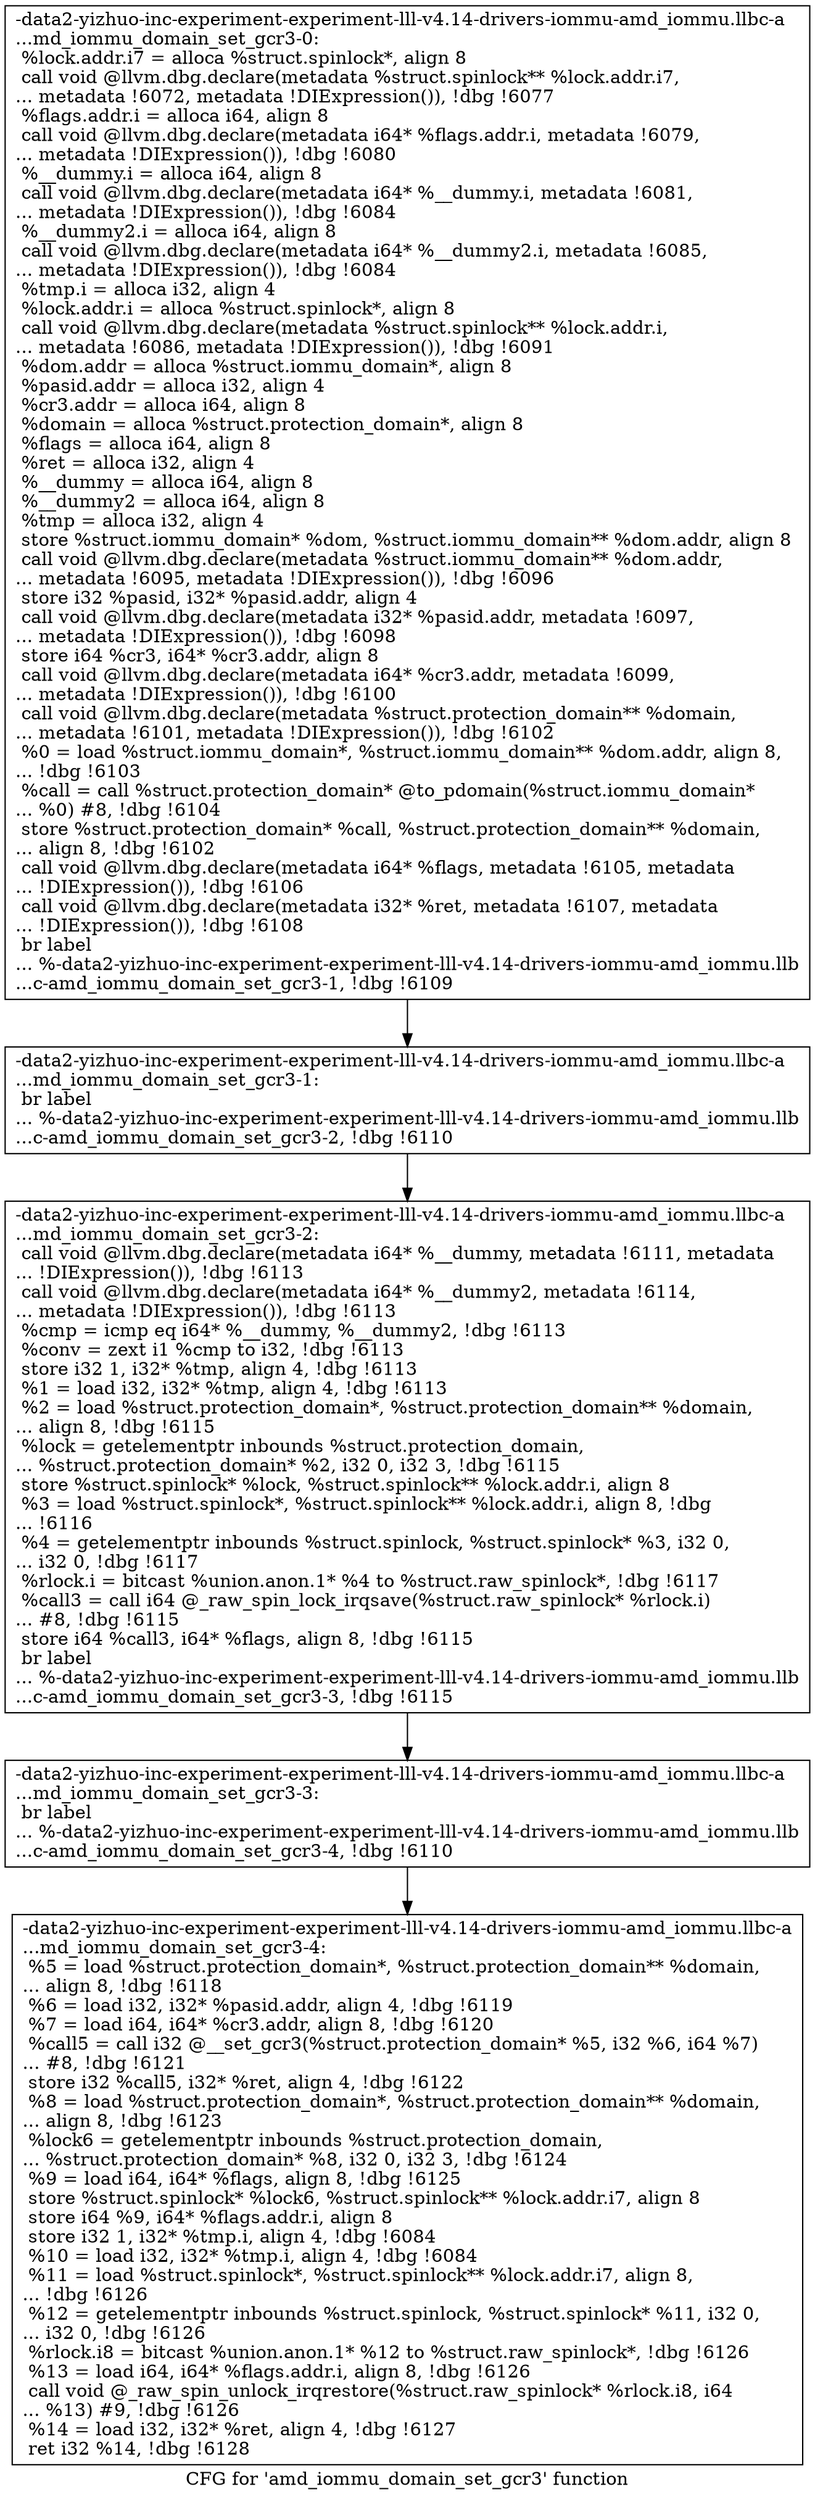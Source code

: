 digraph "CFG for 'amd_iommu_domain_set_gcr3' function" {
	label="CFG for 'amd_iommu_domain_set_gcr3' function";

	Node0x561b946568f0 [shape=record,label="{-data2-yizhuo-inc-experiment-experiment-lll-v4.14-drivers-iommu-amd_iommu.llbc-a\l...md_iommu_domain_set_gcr3-0:\l  %lock.addr.i7 = alloca %struct.spinlock*, align 8\l  call void @llvm.dbg.declare(metadata %struct.spinlock** %lock.addr.i7,\l... metadata !6072, metadata !DIExpression()), !dbg !6077\l  %flags.addr.i = alloca i64, align 8\l  call void @llvm.dbg.declare(metadata i64* %flags.addr.i, metadata !6079,\l... metadata !DIExpression()), !dbg !6080\l  %__dummy.i = alloca i64, align 8\l  call void @llvm.dbg.declare(metadata i64* %__dummy.i, metadata !6081,\l... metadata !DIExpression()), !dbg !6084\l  %__dummy2.i = alloca i64, align 8\l  call void @llvm.dbg.declare(metadata i64* %__dummy2.i, metadata !6085,\l... metadata !DIExpression()), !dbg !6084\l  %tmp.i = alloca i32, align 4\l  %lock.addr.i = alloca %struct.spinlock*, align 8\l  call void @llvm.dbg.declare(metadata %struct.spinlock** %lock.addr.i,\l... metadata !6086, metadata !DIExpression()), !dbg !6091\l  %dom.addr = alloca %struct.iommu_domain*, align 8\l  %pasid.addr = alloca i32, align 4\l  %cr3.addr = alloca i64, align 8\l  %domain = alloca %struct.protection_domain*, align 8\l  %flags = alloca i64, align 8\l  %ret = alloca i32, align 4\l  %__dummy = alloca i64, align 8\l  %__dummy2 = alloca i64, align 8\l  %tmp = alloca i32, align 4\l  store %struct.iommu_domain* %dom, %struct.iommu_domain** %dom.addr, align 8\l  call void @llvm.dbg.declare(metadata %struct.iommu_domain** %dom.addr,\l... metadata !6095, metadata !DIExpression()), !dbg !6096\l  store i32 %pasid, i32* %pasid.addr, align 4\l  call void @llvm.dbg.declare(metadata i32* %pasid.addr, metadata !6097,\l... metadata !DIExpression()), !dbg !6098\l  store i64 %cr3, i64* %cr3.addr, align 8\l  call void @llvm.dbg.declare(metadata i64* %cr3.addr, metadata !6099,\l... metadata !DIExpression()), !dbg !6100\l  call void @llvm.dbg.declare(metadata %struct.protection_domain** %domain,\l... metadata !6101, metadata !DIExpression()), !dbg !6102\l  %0 = load %struct.iommu_domain*, %struct.iommu_domain** %dom.addr, align 8,\l... !dbg !6103\l  %call = call %struct.protection_domain* @to_pdomain(%struct.iommu_domain*\l... %0) #8, !dbg !6104\l  store %struct.protection_domain* %call, %struct.protection_domain** %domain,\l... align 8, !dbg !6102\l  call void @llvm.dbg.declare(metadata i64* %flags, metadata !6105, metadata\l... !DIExpression()), !dbg !6106\l  call void @llvm.dbg.declare(metadata i32* %ret, metadata !6107, metadata\l... !DIExpression()), !dbg !6108\l  br label\l... %-data2-yizhuo-inc-experiment-experiment-lll-v4.14-drivers-iommu-amd_iommu.llb\l...c-amd_iommu_domain_set_gcr3-1, !dbg !6109\l}"];
	Node0x561b946568f0 -> Node0x561b94657ab0;
	Node0x561b94657ab0 [shape=record,label="{-data2-yizhuo-inc-experiment-experiment-lll-v4.14-drivers-iommu-amd_iommu.llbc-a\l...md_iommu_domain_set_gcr3-1: \l  br label\l... %-data2-yizhuo-inc-experiment-experiment-lll-v4.14-drivers-iommu-amd_iommu.llb\l...c-amd_iommu_domain_set_gcr3-2, !dbg !6110\l}"];
	Node0x561b94657ab0 -> Node0x561b94657b00;
	Node0x561b94657b00 [shape=record,label="{-data2-yizhuo-inc-experiment-experiment-lll-v4.14-drivers-iommu-amd_iommu.llbc-a\l...md_iommu_domain_set_gcr3-2: \l  call void @llvm.dbg.declare(metadata i64* %__dummy, metadata !6111, metadata\l... !DIExpression()), !dbg !6113\l  call void @llvm.dbg.declare(metadata i64* %__dummy2, metadata !6114,\l... metadata !DIExpression()), !dbg !6113\l  %cmp = icmp eq i64* %__dummy, %__dummy2, !dbg !6113\l  %conv = zext i1 %cmp to i32, !dbg !6113\l  store i32 1, i32* %tmp, align 4, !dbg !6113\l  %1 = load i32, i32* %tmp, align 4, !dbg !6113\l  %2 = load %struct.protection_domain*, %struct.protection_domain** %domain,\l... align 8, !dbg !6115\l  %lock = getelementptr inbounds %struct.protection_domain,\l... %struct.protection_domain* %2, i32 0, i32 3, !dbg !6115\l  store %struct.spinlock* %lock, %struct.spinlock** %lock.addr.i, align 8\l  %3 = load %struct.spinlock*, %struct.spinlock** %lock.addr.i, align 8, !dbg\l... !6116\l  %4 = getelementptr inbounds %struct.spinlock, %struct.spinlock* %3, i32 0,\l... i32 0, !dbg !6117\l  %rlock.i = bitcast %union.anon.1* %4 to %struct.raw_spinlock*, !dbg !6117\l  %call3 = call i64 @_raw_spin_lock_irqsave(%struct.raw_spinlock* %rlock.i)\l... #8, !dbg !6115\l  store i64 %call3, i64* %flags, align 8, !dbg !6115\l  br label\l... %-data2-yizhuo-inc-experiment-experiment-lll-v4.14-drivers-iommu-amd_iommu.llb\l...c-amd_iommu_domain_set_gcr3-3, !dbg !6115\l}"];
	Node0x561b94657b00 -> Node0x561b94657b50;
	Node0x561b94657b50 [shape=record,label="{-data2-yizhuo-inc-experiment-experiment-lll-v4.14-drivers-iommu-amd_iommu.llbc-a\l...md_iommu_domain_set_gcr3-3: \l  br label\l... %-data2-yizhuo-inc-experiment-experiment-lll-v4.14-drivers-iommu-amd_iommu.llb\l...c-amd_iommu_domain_set_gcr3-4, !dbg !6110\l}"];
	Node0x561b94657b50 -> Node0x561b94657ba0;
	Node0x561b94657ba0 [shape=record,label="{-data2-yizhuo-inc-experiment-experiment-lll-v4.14-drivers-iommu-amd_iommu.llbc-a\l...md_iommu_domain_set_gcr3-4: \l  %5 = load %struct.protection_domain*, %struct.protection_domain** %domain,\l... align 8, !dbg !6118\l  %6 = load i32, i32* %pasid.addr, align 4, !dbg !6119\l  %7 = load i64, i64* %cr3.addr, align 8, !dbg !6120\l  %call5 = call i32 @__set_gcr3(%struct.protection_domain* %5, i32 %6, i64 %7)\l... #8, !dbg !6121\l  store i32 %call5, i32* %ret, align 4, !dbg !6122\l  %8 = load %struct.protection_domain*, %struct.protection_domain** %domain,\l... align 8, !dbg !6123\l  %lock6 = getelementptr inbounds %struct.protection_domain,\l... %struct.protection_domain* %8, i32 0, i32 3, !dbg !6124\l  %9 = load i64, i64* %flags, align 8, !dbg !6125\l  store %struct.spinlock* %lock6, %struct.spinlock** %lock.addr.i7, align 8\l  store i64 %9, i64* %flags.addr.i, align 8\l  store i32 1, i32* %tmp.i, align 4, !dbg !6084\l  %10 = load i32, i32* %tmp.i, align 4, !dbg !6084\l  %11 = load %struct.spinlock*, %struct.spinlock** %lock.addr.i7, align 8,\l... !dbg !6126\l  %12 = getelementptr inbounds %struct.spinlock, %struct.spinlock* %11, i32 0,\l... i32 0, !dbg !6126\l  %rlock.i8 = bitcast %union.anon.1* %12 to %struct.raw_spinlock*, !dbg !6126\l  %13 = load i64, i64* %flags.addr.i, align 8, !dbg !6126\l  call void @_raw_spin_unlock_irqrestore(%struct.raw_spinlock* %rlock.i8, i64\l... %13) #9, !dbg !6126\l  %14 = load i32, i32* %ret, align 4, !dbg !6127\l  ret i32 %14, !dbg !6128\l}"];
}
